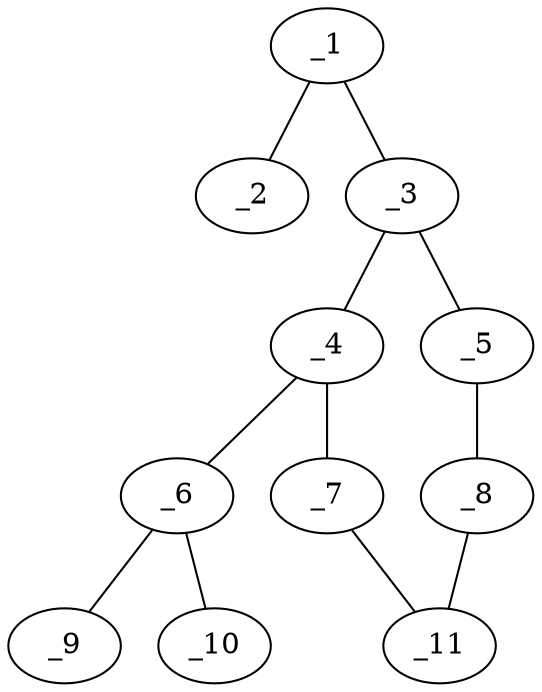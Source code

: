 graph molid402579 {
	_1	 [charge=0,
		chem=4,
		symbol="N  ",
		x="2.866",
		y="0.25"];
	_2	 [charge=0,
		chem=2,
		symbol="O  ",
		x=2,
		y="-0.25"];
	_1 -- _2	 [valence=2];
	_3	 [charge=0,
		chem=1,
		symbol="C  ",
		x="3.7321",
		y="-0.25"];
	_1 -- _3	 [valence=1];
	_4	 [charge=0,
		chem=1,
		symbol="C  ",
		x="4.5981",
		y="0.25"];
	_3 -- _4	 [valence=2];
	_5	 [charge=0,
		chem=1,
		symbol="C  ",
		x="3.732",
		y="-1.25"];
	_3 -- _5	 [valence=1];
	_6	 [charge=0,
		chem=1,
		symbol="C  ",
		x="4.5981",
		y="1.25"];
	_4 -- _6	 [valence=1];
	_7	 [charge=0,
		chem=1,
		symbol="C  ",
		x="5.4641",
		y="-0.25"];
	_4 -- _7	 [valence=1];
	_8	 [charge=0,
		chem=1,
		symbol="C  ",
		x="4.5981",
		y="-1.75"];
	_5 -- _8	 [valence=2];
	_9	 [charge=0,
		chem=2,
		symbol="O  ",
		x="5.4641",
		y="1.75"];
	_6 -- _9	 [valence=2];
	_10	 [charge=0,
		chem=2,
		symbol="O  ",
		x="3.7321",
		y="1.75"];
	_6 -- _10	 [valence=1];
	_11	 [charge=0,
		chem=1,
		symbol="C  ",
		x="5.4641",
		y="-1.25"];
	_7 -- _11	 [valence=2];
	_8 -- _11	 [valence=1];
}
